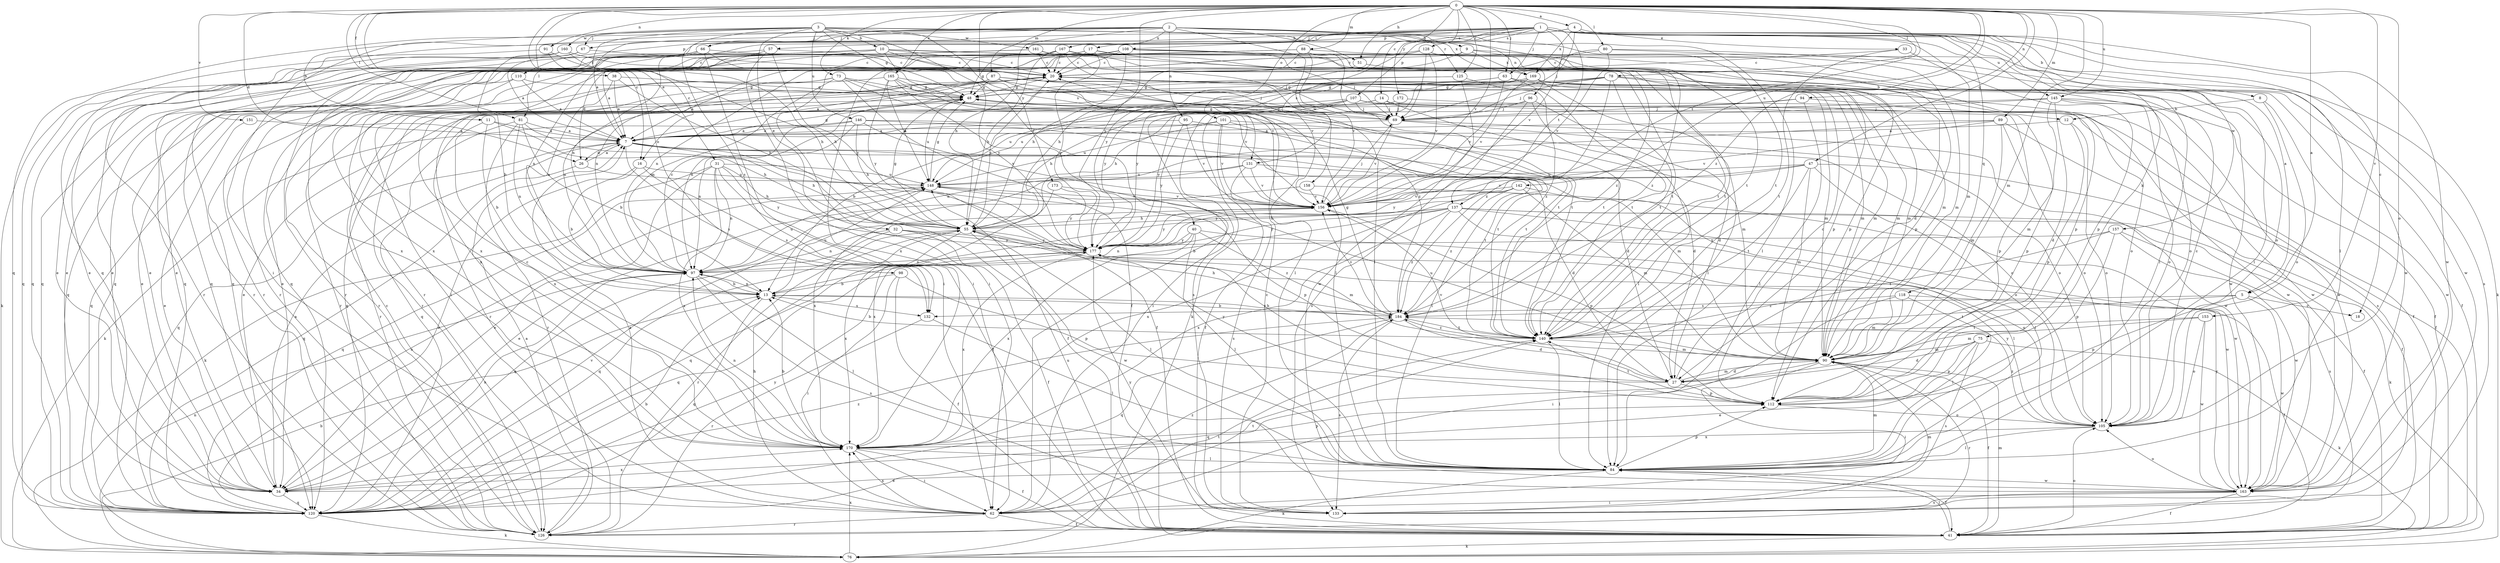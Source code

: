 strict digraph  {
0;
1;
2;
3;
4;
5;
7;
8;
9;
10;
11;
12;
13;
14;
16;
17;
18;
20;
26;
27;
31;
32;
33;
34;
38;
40;
41;
47;
48;
51;
55;
57;
62;
63;
66;
67;
69;
73;
75;
76;
78;
80;
81;
84;
87;
88;
89;
90;
91;
94;
95;
96;
97;
98;
101;
105;
107;
108;
110;
112;
118;
120;
125;
126;
128;
131;
132;
133;
137;
140;
142;
145;
146;
148;
151;
153;
156;
157;
158;
160;
161;
163;
165;
167;
169;
170;
172;
173;
177;
184;
0 -> 4  [label=a];
0 -> 5  [label=a];
0 -> 14  [label=c];
0 -> 16  [label=c];
0 -> 26  [label=d];
0 -> 31  [label=e];
0 -> 38  [label=f];
0 -> 47  [label=g];
0 -> 51  [label=h];
0 -> 63  [label=j];
0 -> 73  [label=k];
0 -> 78  [label=l];
0 -> 80  [label=l];
0 -> 81  [label=l];
0 -> 87  [label=m];
0 -> 88  [label=m];
0 -> 89  [label=m];
0 -> 90  [label=m];
0 -> 91  [label=n];
0 -> 94  [label=n];
0 -> 98  [label=o];
0 -> 101  [label=o];
0 -> 105  [label=o];
0 -> 125  [label=r];
0 -> 137  [label=t];
0 -> 142  [label=u];
0 -> 145  [label=u];
0 -> 151  [label=v];
0 -> 153  [label=v];
0 -> 156  [label=v];
0 -> 165  [label=x];
0 -> 172  [label=y];
0 -> 173  [label=y];
0 -> 177  [label=y];
0 -> 184  [label=z];
1 -> 5  [label=a];
1 -> 8  [label=b];
1 -> 57  [label=i];
1 -> 63  [label=j];
1 -> 66  [label=j];
1 -> 75  [label=k];
1 -> 76  [label=k];
1 -> 81  [label=l];
1 -> 84  [label=l];
1 -> 90  [label=m];
1 -> 107  [label=p];
1 -> 108  [label=p];
1 -> 110  [label=p];
1 -> 118  [label=q];
1 -> 120  [label=q];
1 -> 128  [label=s];
1 -> 131  [label=s];
1 -> 137  [label=t];
1 -> 145  [label=u];
1 -> 156  [label=v];
1 -> 157  [label=w];
1 -> 177  [label=y];
2 -> 7  [label=a];
2 -> 9  [label=b];
2 -> 51  [label=h];
2 -> 55  [label=h];
2 -> 62  [label=i];
2 -> 66  [label=j];
2 -> 67  [label=j];
2 -> 84  [label=l];
2 -> 95  [label=n];
2 -> 96  [label=n];
2 -> 120  [label=q];
2 -> 125  [label=r];
2 -> 140  [label=t];
2 -> 158  [label=w];
2 -> 167  [label=x];
3 -> 10  [label=b];
3 -> 11  [label=b];
3 -> 16  [label=c];
3 -> 32  [label=e];
3 -> 40  [label=f];
3 -> 48  [label=g];
3 -> 67  [label=j];
3 -> 131  [label=s];
3 -> 132  [label=s];
3 -> 140  [label=t];
3 -> 146  [label=u];
3 -> 160  [label=w];
3 -> 161  [label=w];
3 -> 169  [label=x];
4 -> 17  [label=c];
4 -> 18  [label=c];
4 -> 33  [label=e];
4 -> 69  [label=j];
4 -> 97  [label=n];
4 -> 163  [label=w];
4 -> 169  [label=x];
5 -> 18  [label=c];
5 -> 112  [label=p];
5 -> 132  [label=s];
5 -> 140  [label=t];
5 -> 163  [label=w];
7 -> 26  [label=d];
7 -> 41  [label=f];
7 -> 48  [label=g];
7 -> 55  [label=h];
7 -> 84  [label=l];
7 -> 90  [label=m];
7 -> 120  [label=q];
7 -> 132  [label=s];
7 -> 140  [label=t];
8 -> 12  [label=b];
8 -> 105  [label=o];
8 -> 163  [label=w];
9 -> 112  [label=p];
9 -> 120  [label=q];
9 -> 169  [label=x];
9 -> 170  [label=x];
9 -> 184  [label=z];
10 -> 12  [label=b];
10 -> 20  [label=c];
10 -> 26  [label=d];
10 -> 34  [label=e];
10 -> 84  [label=l];
10 -> 112  [label=p];
10 -> 126  [label=r];
10 -> 170  [label=x];
10 -> 177  [label=y];
11 -> 7  [label=a];
11 -> 13  [label=b];
11 -> 55  [label=h];
11 -> 170  [label=x];
12 -> 7  [label=a];
12 -> 105  [label=o];
12 -> 112  [label=p];
13 -> 97  [label=n];
13 -> 120  [label=q];
13 -> 132  [label=s];
13 -> 148  [label=u];
13 -> 184  [label=z];
14 -> 13  [label=b];
14 -> 55  [label=h];
14 -> 69  [label=j];
14 -> 90  [label=m];
14 -> 163  [label=w];
16 -> 13  [label=b];
16 -> 34  [label=e];
16 -> 132  [label=s];
16 -> 148  [label=u];
17 -> 20  [label=c];
17 -> 34  [label=e];
17 -> 62  [label=i];
17 -> 84  [label=l];
17 -> 97  [label=n];
17 -> 177  [label=y];
17 -> 184  [label=z];
20 -> 48  [label=g];
20 -> 90  [label=m];
20 -> 105  [label=o];
20 -> 126  [label=r];
20 -> 140  [label=t];
26 -> 7  [label=a];
26 -> 120  [label=q];
26 -> 148  [label=u];
27 -> 20  [label=c];
27 -> 55  [label=h];
27 -> 90  [label=m];
27 -> 112  [label=p];
27 -> 156  [label=v];
27 -> 177  [label=y];
31 -> 34  [label=e];
31 -> 41  [label=f];
31 -> 55  [label=h];
31 -> 76  [label=k];
31 -> 97  [label=n];
31 -> 148  [label=u];
31 -> 170  [label=x];
31 -> 177  [label=y];
32 -> 41  [label=f];
32 -> 90  [label=m];
32 -> 97  [label=n];
32 -> 120  [label=q];
32 -> 177  [label=y];
33 -> 20  [label=c];
33 -> 112  [label=p];
33 -> 140  [label=t];
34 -> 7  [label=a];
34 -> 97  [label=n];
34 -> 120  [label=q];
34 -> 170  [label=x];
34 -> 184  [label=z];
38 -> 7  [label=a];
38 -> 48  [label=g];
38 -> 55  [label=h];
38 -> 97  [label=n];
40 -> 84  [label=l];
40 -> 97  [label=n];
40 -> 105  [label=o];
40 -> 170  [label=x];
40 -> 177  [label=y];
40 -> 184  [label=z];
41 -> 76  [label=k];
41 -> 84  [label=l];
41 -> 90  [label=m];
41 -> 105  [label=o];
41 -> 148  [label=u];
47 -> 41  [label=f];
47 -> 90  [label=m];
47 -> 105  [label=o];
47 -> 140  [label=t];
47 -> 148  [label=u];
47 -> 156  [label=v];
47 -> 177  [label=y];
48 -> 69  [label=j];
48 -> 120  [label=q];
48 -> 126  [label=r];
48 -> 148  [label=u];
51 -> 27  [label=d];
51 -> 55  [label=h];
55 -> 20  [label=c];
55 -> 48  [label=g];
55 -> 84  [label=l];
55 -> 120  [label=q];
55 -> 126  [label=r];
55 -> 163  [label=w];
55 -> 170  [label=x];
55 -> 177  [label=y];
57 -> 7  [label=a];
57 -> 20  [label=c];
57 -> 62  [label=i];
57 -> 120  [label=q];
57 -> 177  [label=y];
62 -> 7  [label=a];
62 -> 41  [label=f];
62 -> 55  [label=h];
62 -> 126  [label=r];
62 -> 140  [label=t];
62 -> 170  [label=x];
62 -> 184  [label=z];
63 -> 48  [label=g];
63 -> 90  [label=m];
63 -> 140  [label=t];
63 -> 156  [label=v];
63 -> 177  [label=y];
66 -> 20  [label=c];
66 -> 34  [label=e];
66 -> 62  [label=i];
66 -> 97  [label=n];
66 -> 120  [label=q];
66 -> 126  [label=r];
66 -> 156  [label=v];
67 -> 7  [label=a];
67 -> 20  [label=c];
67 -> 120  [label=q];
69 -> 7  [label=a];
69 -> 48  [label=g];
69 -> 105  [label=o];
69 -> 156  [label=v];
69 -> 163  [label=w];
73 -> 7  [label=a];
73 -> 41  [label=f];
73 -> 48  [label=g];
73 -> 84  [label=l];
73 -> 97  [label=n];
73 -> 126  [label=r];
73 -> 184  [label=z];
75 -> 27  [label=d];
75 -> 34  [label=e];
75 -> 76  [label=k];
75 -> 90  [label=m];
75 -> 112  [label=p];
75 -> 133  [label=s];
76 -> 13  [label=b];
76 -> 97  [label=n];
76 -> 170  [label=x];
78 -> 48  [label=g];
78 -> 69  [label=j];
78 -> 90  [label=m];
78 -> 97  [label=n];
78 -> 105  [label=o];
78 -> 140  [label=t];
78 -> 170  [label=x];
78 -> 184  [label=z];
80 -> 20  [label=c];
80 -> 62  [label=i];
80 -> 84  [label=l];
80 -> 90  [label=m];
80 -> 156  [label=v];
81 -> 7  [label=a];
81 -> 13  [label=b];
81 -> 41  [label=f];
81 -> 97  [label=n];
81 -> 120  [label=q];
81 -> 126  [label=r];
84 -> 34  [label=e];
84 -> 41  [label=f];
84 -> 76  [label=k];
84 -> 90  [label=m];
84 -> 112  [label=p];
84 -> 163  [label=w];
87 -> 7  [label=a];
87 -> 48  [label=g];
87 -> 62  [label=i];
87 -> 69  [label=j];
87 -> 84  [label=l];
87 -> 90  [label=m];
87 -> 97  [label=n];
87 -> 140  [label=t];
88 -> 20  [label=c];
88 -> 34  [label=e];
88 -> 69  [label=j];
88 -> 126  [label=r];
88 -> 140  [label=t];
88 -> 156  [label=v];
88 -> 163  [label=w];
89 -> 7  [label=a];
89 -> 41  [label=f];
89 -> 90  [label=m];
89 -> 97  [label=n];
89 -> 105  [label=o];
89 -> 156  [label=v];
90 -> 27  [label=d];
90 -> 41  [label=f];
90 -> 62  [label=i];
90 -> 120  [label=q];
90 -> 126  [label=r];
90 -> 148  [label=u];
91 -> 20  [label=c];
91 -> 55  [label=h];
91 -> 76  [label=k];
94 -> 69  [label=j];
94 -> 84  [label=l];
94 -> 112  [label=p];
94 -> 148  [label=u];
95 -> 7  [label=a];
95 -> 27  [label=d];
95 -> 156  [label=v];
95 -> 177  [label=y];
96 -> 27  [label=d];
96 -> 34  [label=e];
96 -> 69  [label=j];
96 -> 84  [label=l];
96 -> 133  [label=s];
97 -> 13  [label=b];
97 -> 20  [label=c];
97 -> 84  [label=l];
97 -> 133  [label=s];
97 -> 148  [label=u];
98 -> 13  [label=b];
98 -> 41  [label=f];
98 -> 62  [label=i];
98 -> 112  [label=p];
101 -> 7  [label=a];
101 -> 41  [label=f];
101 -> 105  [label=o];
101 -> 140  [label=t];
101 -> 148  [label=u];
101 -> 156  [label=v];
105 -> 20  [label=c];
105 -> 84  [label=l];
105 -> 170  [label=x];
105 -> 177  [label=y];
105 -> 184  [label=z];
107 -> 41  [label=f];
107 -> 62  [label=i];
107 -> 69  [label=j];
107 -> 112  [label=p];
107 -> 120  [label=q];
107 -> 133  [label=s];
107 -> 148  [label=u];
107 -> 177  [label=y];
108 -> 20  [label=c];
108 -> 55  [label=h];
108 -> 69  [label=j];
108 -> 97  [label=n];
108 -> 120  [label=q];
108 -> 140  [label=t];
108 -> 163  [label=w];
108 -> 170  [label=x];
110 -> 7  [label=a];
110 -> 34  [label=e];
110 -> 48  [label=g];
110 -> 126  [label=r];
112 -> 105  [label=o];
112 -> 140  [label=t];
118 -> 41  [label=f];
118 -> 62  [label=i];
118 -> 84  [label=l];
118 -> 90  [label=m];
118 -> 184  [label=z];
120 -> 13  [label=b];
120 -> 76  [label=k];
120 -> 148  [label=u];
120 -> 156  [label=v];
120 -> 177  [label=y];
125 -> 34  [label=e];
125 -> 48  [label=g];
125 -> 163  [label=w];
125 -> 184  [label=z];
126 -> 7  [label=a];
126 -> 20  [label=c];
126 -> 140  [label=t];
128 -> 20  [label=c];
128 -> 69  [label=j];
128 -> 112  [label=p];
128 -> 120  [label=q];
128 -> 126  [label=r];
128 -> 133  [label=s];
128 -> 156  [label=v];
131 -> 27  [label=d];
131 -> 133  [label=s];
131 -> 148  [label=u];
131 -> 156  [label=v];
131 -> 170  [label=x];
132 -> 84  [label=l];
132 -> 126  [label=r];
133 -> 20  [label=c];
133 -> 90  [label=m];
133 -> 177  [label=y];
137 -> 13  [label=b];
137 -> 41  [label=f];
137 -> 55  [label=h];
137 -> 76  [label=k];
137 -> 84  [label=l];
137 -> 120  [label=q];
137 -> 163  [label=w];
137 -> 170  [label=x];
137 -> 177  [label=y];
137 -> 184  [label=z];
140 -> 13  [label=b];
140 -> 84  [label=l];
140 -> 90  [label=m];
140 -> 184  [label=z];
142 -> 84  [label=l];
142 -> 90  [label=m];
142 -> 156  [label=v];
142 -> 170  [label=x];
142 -> 177  [label=y];
142 -> 184  [label=z];
145 -> 27  [label=d];
145 -> 41  [label=f];
145 -> 55  [label=h];
145 -> 69  [label=j];
145 -> 90  [label=m];
145 -> 105  [label=o];
145 -> 163  [label=w];
146 -> 7  [label=a];
146 -> 27  [label=d];
146 -> 55  [label=h];
146 -> 76  [label=k];
146 -> 97  [label=n];
146 -> 140  [label=t];
146 -> 156  [label=v];
148 -> 48  [label=g];
148 -> 112  [label=p];
148 -> 120  [label=q];
148 -> 156  [label=v];
151 -> 7  [label=a];
151 -> 34  [label=e];
153 -> 90  [label=m];
153 -> 105  [label=o];
153 -> 140  [label=t];
153 -> 163  [label=w];
156 -> 55  [label=h];
156 -> 69  [label=j];
156 -> 112  [label=p];
156 -> 177  [label=y];
157 -> 112  [label=p];
157 -> 133  [label=s];
157 -> 140  [label=t];
157 -> 163  [label=w];
157 -> 177  [label=y];
158 -> 34  [label=e];
158 -> 156  [label=v];
158 -> 163  [label=w];
160 -> 13  [label=b];
160 -> 20  [label=c];
160 -> 55  [label=h];
160 -> 120  [label=q];
160 -> 126  [label=r];
161 -> 20  [label=c];
161 -> 34  [label=e];
161 -> 69  [label=j];
161 -> 90  [label=m];
161 -> 105  [label=o];
161 -> 120  [label=q];
161 -> 126  [label=r];
163 -> 41  [label=f];
163 -> 62  [label=i];
163 -> 105  [label=o];
163 -> 133  [label=s];
163 -> 177  [label=y];
165 -> 48  [label=g];
165 -> 120  [label=q];
165 -> 133  [label=s];
165 -> 140  [label=t];
165 -> 148  [label=u];
165 -> 156  [label=v];
165 -> 177  [label=y];
167 -> 20  [label=c];
167 -> 34  [label=e];
167 -> 48  [label=g];
167 -> 55  [label=h];
167 -> 112  [label=p];
167 -> 140  [label=t];
167 -> 156  [label=v];
167 -> 170  [label=x];
169 -> 41  [label=f];
169 -> 48  [label=g];
169 -> 76  [label=k];
169 -> 84  [label=l];
169 -> 90  [label=m];
169 -> 156  [label=v];
169 -> 163  [label=w];
169 -> 177  [label=y];
170 -> 13  [label=b];
170 -> 20  [label=c];
170 -> 41  [label=f];
170 -> 62  [label=i];
170 -> 84  [label=l];
170 -> 97  [label=n];
170 -> 112  [label=p];
172 -> 69  [label=j];
172 -> 126  [label=r];
172 -> 163  [label=w];
173 -> 156  [label=v];
173 -> 170  [label=x];
173 -> 177  [label=y];
177 -> 97  [label=n];
177 -> 120  [label=q];
177 -> 170  [label=x];
184 -> 13  [label=b];
184 -> 27  [label=d];
184 -> 48  [label=g];
184 -> 55  [label=h];
184 -> 120  [label=q];
184 -> 133  [label=s];
184 -> 140  [label=t];
184 -> 156  [label=v];
}
